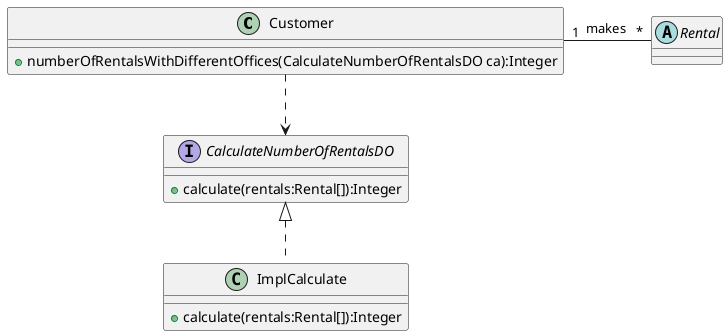 @startuml


class Customer
{
+numberOfRentalsWithDifferentOffices(CalculateNumberOfRentalsDO ca):Integer
}

Abstract class Rental
interface CalculateNumberOfRentalsDO
{
+calculate(rentals:Rental[]):Integer
}
Customer ..>  CalculateNumberOfRentalsDO
Customer "1"- "*" Rental:" makes  "

CalculateNumberOfRentalsDO <|..   ImplCalculate

class ImplCalculate
{
+calculate(rentals:Rental[]):Integer
}



@enduml